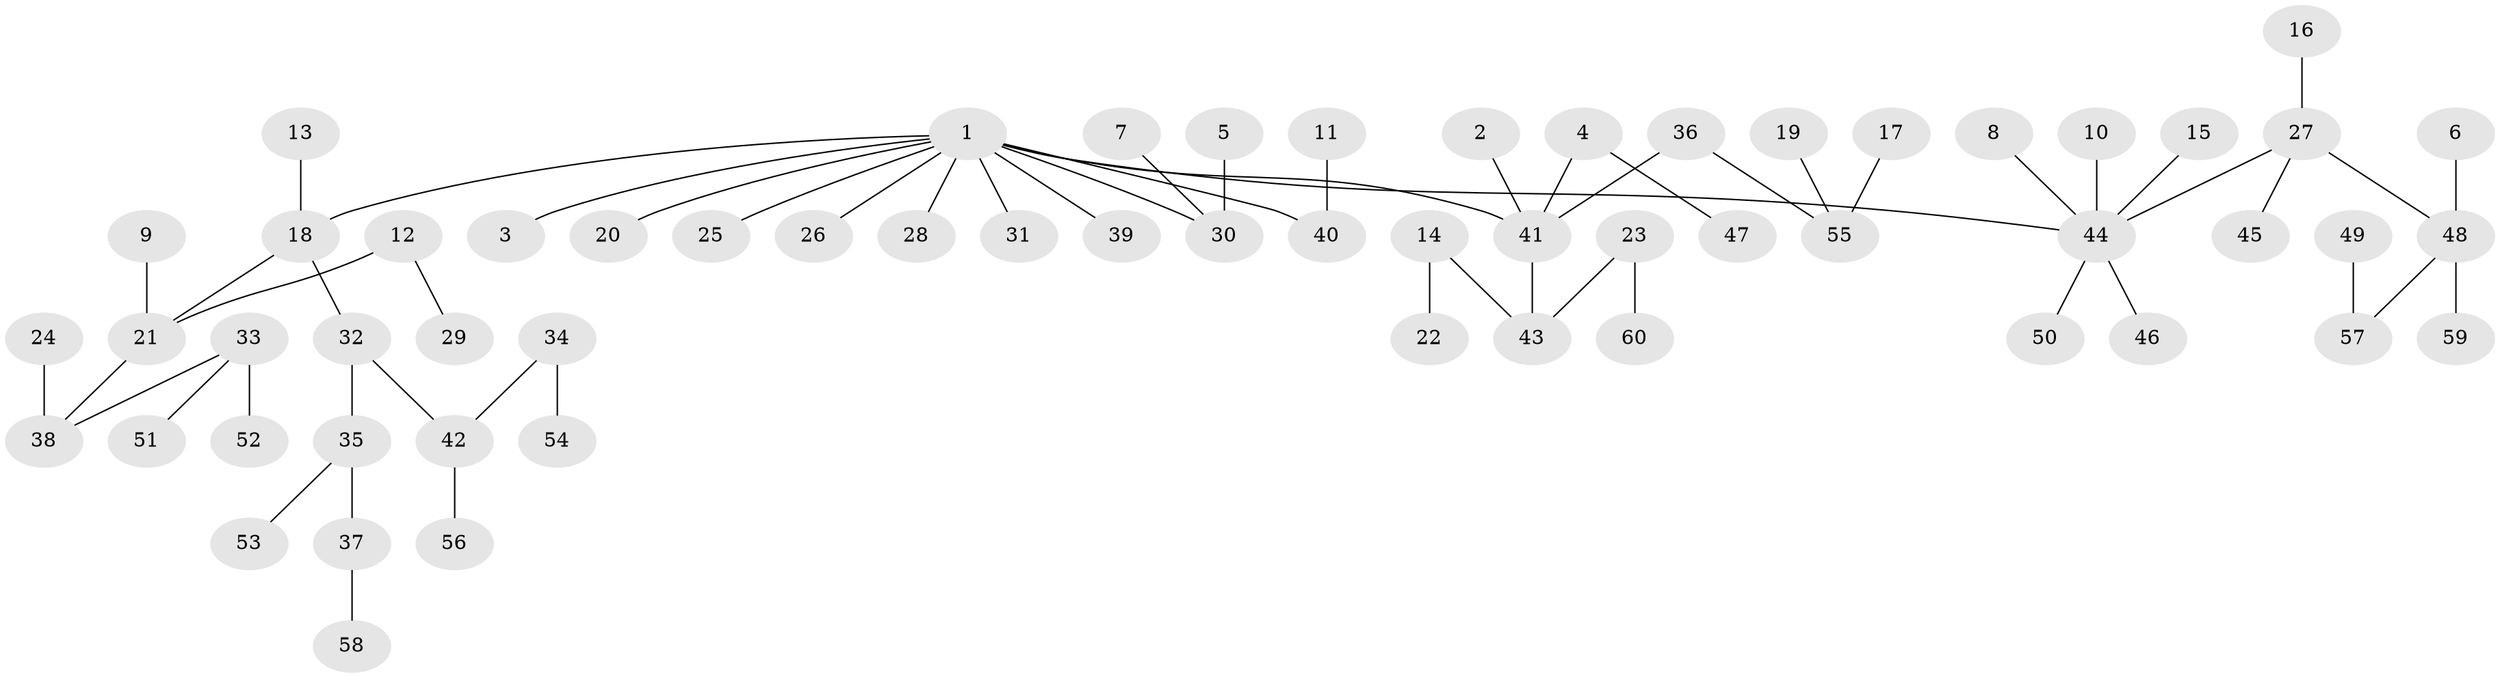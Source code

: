 // original degree distribution, {10: 0.008333333333333333, 3: 0.11666666666666667, 7: 0.008333333333333333, 5: 0.041666666666666664, 1: 0.48333333333333334, 4: 0.058333333333333334, 2: 0.2833333333333333}
// Generated by graph-tools (version 1.1) at 2025/26/03/09/25 03:26:23]
// undirected, 60 vertices, 59 edges
graph export_dot {
graph [start="1"]
  node [color=gray90,style=filled];
  1;
  2;
  3;
  4;
  5;
  6;
  7;
  8;
  9;
  10;
  11;
  12;
  13;
  14;
  15;
  16;
  17;
  18;
  19;
  20;
  21;
  22;
  23;
  24;
  25;
  26;
  27;
  28;
  29;
  30;
  31;
  32;
  33;
  34;
  35;
  36;
  37;
  38;
  39;
  40;
  41;
  42;
  43;
  44;
  45;
  46;
  47;
  48;
  49;
  50;
  51;
  52;
  53;
  54;
  55;
  56;
  57;
  58;
  59;
  60;
  1 -- 3 [weight=1.0];
  1 -- 18 [weight=1.0];
  1 -- 20 [weight=1.0];
  1 -- 25 [weight=1.0];
  1 -- 26 [weight=1.0];
  1 -- 28 [weight=1.0];
  1 -- 30 [weight=1.0];
  1 -- 31 [weight=1.0];
  1 -- 39 [weight=1.0];
  1 -- 40 [weight=1.0];
  1 -- 41 [weight=1.0];
  1 -- 44 [weight=1.0];
  2 -- 41 [weight=1.0];
  4 -- 41 [weight=1.0];
  4 -- 47 [weight=1.0];
  5 -- 30 [weight=1.0];
  6 -- 48 [weight=1.0];
  7 -- 30 [weight=1.0];
  8 -- 44 [weight=1.0];
  9 -- 21 [weight=1.0];
  10 -- 44 [weight=1.0];
  11 -- 40 [weight=1.0];
  12 -- 21 [weight=1.0];
  12 -- 29 [weight=1.0];
  13 -- 18 [weight=1.0];
  14 -- 22 [weight=1.0];
  14 -- 43 [weight=1.0];
  15 -- 44 [weight=1.0];
  16 -- 27 [weight=1.0];
  17 -- 55 [weight=1.0];
  18 -- 21 [weight=1.0];
  18 -- 32 [weight=1.0];
  19 -- 55 [weight=1.0];
  21 -- 38 [weight=1.0];
  23 -- 43 [weight=1.0];
  23 -- 60 [weight=1.0];
  24 -- 38 [weight=1.0];
  27 -- 44 [weight=1.0];
  27 -- 45 [weight=1.0];
  27 -- 48 [weight=1.0];
  32 -- 35 [weight=1.0];
  32 -- 42 [weight=1.0];
  33 -- 38 [weight=1.0];
  33 -- 51 [weight=1.0];
  33 -- 52 [weight=1.0];
  34 -- 42 [weight=1.0];
  34 -- 54 [weight=1.0];
  35 -- 37 [weight=1.0];
  35 -- 53 [weight=1.0];
  36 -- 41 [weight=1.0];
  36 -- 55 [weight=1.0];
  37 -- 58 [weight=1.0];
  41 -- 43 [weight=1.0];
  42 -- 56 [weight=1.0];
  44 -- 46 [weight=1.0];
  44 -- 50 [weight=1.0];
  48 -- 57 [weight=1.0];
  48 -- 59 [weight=1.0];
  49 -- 57 [weight=1.0];
}
